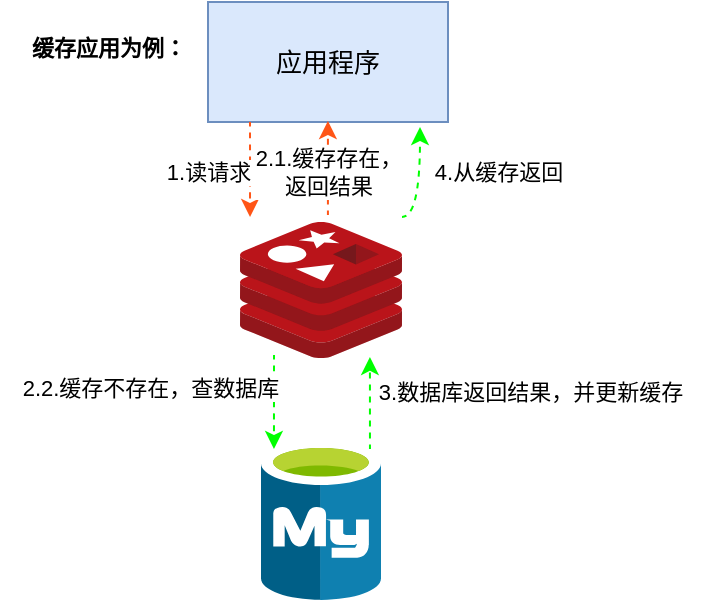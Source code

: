<mxfile version="26.1.1">
  <diagram name="第 1 页" id="9VJWPwz0f7SbtjrPV7s9">
    <mxGraphModel dx="794" dy="423" grid="1" gridSize="10" guides="1" tooltips="1" connect="1" arrows="1" fold="1" page="1" pageScale="1" pageWidth="827" pageHeight="1169" math="0" shadow="0">
      <root>
        <mxCell id="0" />
        <mxCell id="1" parent="0" />
        <mxCell id="7YgAe8dNIz29mKLiqWVZ-11" value="&lt;span&gt;应用程序&lt;/span&gt;" style="rounded=0;whiteSpace=wrap;html=1;fontFamily=Comic Sans MS;fontSize=13;labelBackgroundColor=none;fillColor=#dae8fc;strokeColor=#6c8ebf;fillStyle=auto;" vertex="1" parent="1">
          <mxGeometry x="294" y="720" width="120" height="60" as="geometry" />
        </mxCell>
        <mxCell id="7YgAe8dNIz29mKLiqWVZ-12" value="" style="image;sketch=0;aspect=fixed;html=1;points=[];align=center;fontSize=12;image=img/lib/mscae/Cache_Redis_Product.svg;fontFamily=Helvetica;fontColor=default;labelBackgroundColor=default;" vertex="1" parent="1">
          <mxGeometry x="310" y="830" width="81" height="68.04" as="geometry" />
        </mxCell>
        <mxCell id="7YgAe8dNIz29mKLiqWVZ-13" value="" style="image;sketch=0;aspect=fixed;html=1;points=[];align=center;fontSize=12;image=img/lib/mscae/Azure_Database_for_MySQL_servers.svg;fontFamily=Helvetica;fontColor=default;labelBackgroundColor=default;" vertex="1" parent="1">
          <mxGeometry x="320.5" y="940" width="60" height="78.95" as="geometry" />
        </mxCell>
        <mxCell id="7YgAe8dNIz29mKLiqWVZ-15" style="edgeStyle=orthogonalEdgeStyle;shape=connector;curved=1;rounded=0;orthogonalLoop=1;jettySize=auto;html=1;entryX=0.173;entryY=-0.037;entryDx=0;entryDy=0;entryPerimeter=0;shadow=0;dashed=1;strokeColor=#FF5517;align=center;verticalAlign=middle;fontFamily=Helvetica;fontSize=11;fontColor=default;labelBackgroundColor=default;endArrow=classic;flowAnimation=1;" edge="1" parent="1">
          <mxGeometry relative="1" as="geometry">
            <mxPoint x="315" y="780" as="sourcePoint" />
            <mxPoint x="315.013" y="827.483" as="targetPoint" />
          </mxGeometry>
        </mxCell>
        <mxCell id="7YgAe8dNIz29mKLiqWVZ-16" value="缓存应用为例：" style="text;html=1;align=center;verticalAlign=middle;resizable=0;points=[];autosize=1;strokeColor=none;fillColor=none;fontFamily=Helvetica;fontSize=11;fontColor=default;labelBackgroundColor=default;fontStyle=1" vertex="1" parent="1">
          <mxGeometry x="194" y="728" width="100" height="30" as="geometry" />
        </mxCell>
        <mxCell id="7YgAe8dNIz29mKLiqWVZ-18" style="edgeStyle=orthogonalEdgeStyle;shape=connector;curved=1;rounded=0;orthogonalLoop=1;jettySize=auto;html=1;entryX=0.108;entryY=0.044;entryDx=0;entryDy=0;entryPerimeter=0;shadow=0;dashed=1;strokeColor=#00FF00;align=center;verticalAlign=middle;fontFamily=Helvetica;fontSize=11;fontColor=default;labelBackgroundColor=default;endArrow=classic;flowAnimation=1;exitX=0.21;exitY=0.977;exitDx=0;exitDy=0;exitPerimeter=0;" edge="1" parent="1" source="7YgAe8dNIz29mKLiqWVZ-12" target="7YgAe8dNIz29mKLiqWVZ-13">
          <mxGeometry relative="1" as="geometry" />
        </mxCell>
        <mxCell id="7YgAe8dNIz29mKLiqWVZ-19" style="edgeStyle=orthogonalEdgeStyle;shape=connector;curved=1;rounded=0;orthogonalLoop=1;jettySize=auto;html=1;entryX=0.7;entryY=1.042;entryDx=0;entryDy=0;entryPerimeter=0;shadow=0;dashed=1;strokeColor=#00FF00;align=center;verticalAlign=middle;fontFamily=Helvetica;fontSize=11;fontColor=default;labelBackgroundColor=default;endArrow=classic;flowAnimation=1;strokeWidth=1;exitX=1;exitY=-0.037;exitDx=0;exitDy=0;exitPerimeter=0;" edge="1" parent="1" source="7YgAe8dNIz29mKLiqWVZ-12">
          <mxGeometry relative="1" as="geometry">
            <mxPoint x="400" y="830" as="sourcePoint" />
            <mxPoint x="400" y="782.52" as="targetPoint" />
            <Array as="points">
              <mxPoint x="400" y="828" />
            </Array>
          </mxGeometry>
        </mxCell>
        <mxCell id="7YgAe8dNIz29mKLiqWVZ-20" style="edgeStyle=orthogonalEdgeStyle;shape=connector;curved=1;rounded=0;orthogonalLoop=1;jettySize=auto;html=1;shadow=0;dashed=1;strokeColor=#00FF00;align=center;verticalAlign=middle;fontFamily=Helvetica;fontSize=11;fontColor=default;labelBackgroundColor=default;endArrow=classic;flowAnimation=1;entryX=0.802;entryY=0.992;entryDx=0;entryDy=0;entryPerimeter=0;exitX=0.908;exitY=0.044;exitDx=0;exitDy=0;exitPerimeter=0;" edge="1" parent="1" source="7YgAe8dNIz29mKLiqWVZ-13" target="7YgAe8dNIz29mKLiqWVZ-12">
          <mxGeometry relative="1" as="geometry">
            <mxPoint x="375" y="938" as="sourcePoint" />
            <mxPoint x="374" y="896" as="targetPoint" />
          </mxGeometry>
        </mxCell>
        <mxCell id="7YgAe8dNIz29mKLiqWVZ-22" value="1.读请求" style="text;html=1;align=center;verticalAlign=middle;resizable=0;points=[];autosize=1;strokeColor=none;fillColor=none;fontFamily=Helvetica;fontSize=11;fontColor=default;labelBackgroundColor=default;" vertex="1" parent="1">
          <mxGeometry x="259" y="790" width="70" height="30" as="geometry" />
        </mxCell>
        <mxCell id="7YgAe8dNIz29mKLiqWVZ-23" value="4.从缓存返回" style="text;html=1;align=center;verticalAlign=middle;resizable=0;points=[];autosize=1;strokeColor=none;fillColor=none;fontFamily=Helvetica;fontSize=11;fontColor=default;labelBackgroundColor=default;" vertex="1" parent="1">
          <mxGeometry x="393.5" y="790" width="90" height="30" as="geometry" />
        </mxCell>
        <mxCell id="7YgAe8dNIz29mKLiqWVZ-24" value="2.2.缓存不存在，查数据库" style="text;html=1;align=center;verticalAlign=middle;resizable=0;points=[];autosize=1;strokeColor=none;fillColor=none;fontFamily=Helvetica;fontSize=11;fontColor=default;labelBackgroundColor=default;" vertex="1" parent="1">
          <mxGeometry x="190" y="898.04" width="150" height="30" as="geometry" />
        </mxCell>
        <mxCell id="7YgAe8dNIz29mKLiqWVZ-26" value="3.数据库返回结果，并更新缓存" style="text;html=1;align=center;verticalAlign=middle;resizable=0;points=[];autosize=1;strokeColor=none;fillColor=none;fontFamily=Helvetica;fontSize=11;fontColor=default;labelBackgroundColor=default;" vertex="1" parent="1">
          <mxGeometry x="365" y="900" width="180" height="30" as="geometry" />
        </mxCell>
        <mxCell id="7YgAe8dNIz29mKLiqWVZ-31" style="edgeStyle=orthogonalEdgeStyle;shape=connector;curved=1;rounded=0;orthogonalLoop=1;jettySize=auto;html=1;entryX=0.408;entryY=0.992;entryDx=0;entryDy=0;entryPerimeter=0;shadow=0;dashed=1;strokeColor=#FF5517;align=center;verticalAlign=middle;fontFamily=Helvetica;fontSize=11;fontColor=default;labelBackgroundColor=default;endArrow=classic;flowAnimation=1;exitX=0.407;exitY=-0.051;exitDx=0;exitDy=0;exitPerimeter=0;" edge="1" parent="1">
          <mxGeometry relative="1" as="geometry">
            <mxPoint x="353.967" y="826.53" as="sourcePoint" />
            <mxPoint x="353.96" y="779.52" as="targetPoint" />
          </mxGeometry>
        </mxCell>
        <mxCell id="7YgAe8dNIz29mKLiqWVZ-32" value="2.1.缓存存在，&lt;div&gt;返回结果&lt;/div&gt;" style="edgeLabel;html=1;align=center;verticalAlign=middle;resizable=0;points=[];fontFamily=Helvetica;fontSize=11;fontColor=default;labelBackgroundColor=default;" vertex="1" connectable="0" parent="7YgAe8dNIz29mKLiqWVZ-31">
          <mxGeometry x="0.065" y="-3" relative="1" as="geometry">
            <mxPoint x="-3" y="3" as="offset" />
          </mxGeometry>
        </mxCell>
      </root>
    </mxGraphModel>
  </diagram>
</mxfile>
